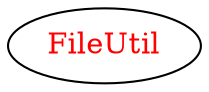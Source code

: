 digraph dependencyGraph {
 concentrate=true;
 ranksep="2.0";
 rankdir="LR"; 
 splines="ortho";
"FileUtil" [fontcolor="red"];
}